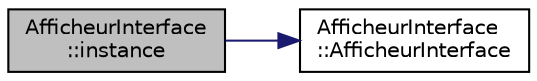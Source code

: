 digraph "AfficheurInterface::instance"
{
  edge [fontname="Helvetica",fontsize="10",labelfontname="Helvetica",labelfontsize="10"];
  node [fontname="Helvetica",fontsize="10",shape=record];
  rankdir="LR";
  Node8 [label="AfficheurInterface\l::instance",height=0.2,width=0.4,color="black", fillcolor="grey75", style="filled", fontcolor="black"];
  Node8 -> Node9 [color="midnightblue",fontsize="10",style="solid",fontname="Helvetica"];
  Node9 [label="AfficheurInterface\l::AfficheurInterface",height=0.2,width=0.4,color="black", fillcolor="white", style="filled",URL="$class_afficheur_interface.html#a9078a8cb968e65d3d91e1bf2e963df2c",tooltip="Constructeur de la classe AfficheurInterface. "];
}
